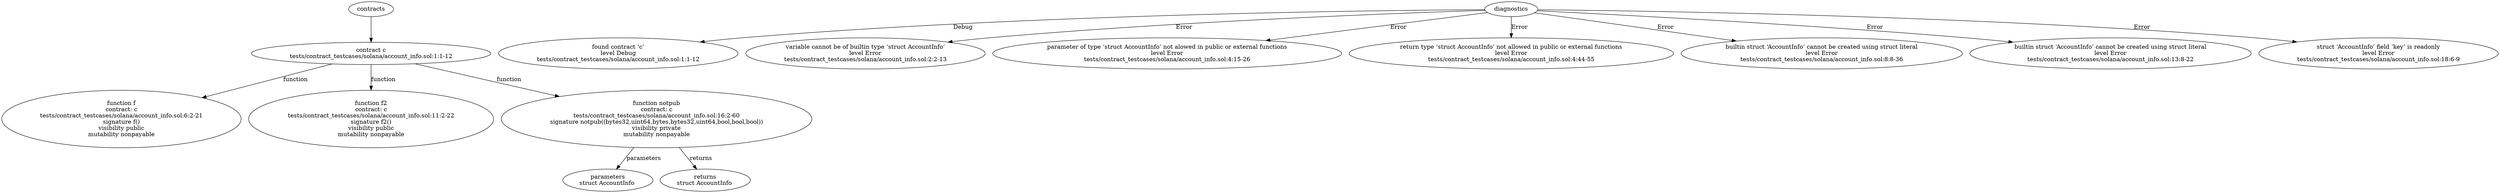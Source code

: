 strict digraph "tests/contract_testcases/solana/account_info.sol" {
	contract [label="contract c\ntests/contract_testcases/solana/account_info.sol:1:1-12"]
	f [label="function f\ncontract: c\ntests/contract_testcases/solana/account_info.sol:6:2-21\nsignature f()\nvisibility public\nmutability nonpayable"]
	f2 [label="function f2\ncontract: c\ntests/contract_testcases/solana/account_info.sol:11:2-22\nsignature f2()\nvisibility public\nmutability nonpayable"]
	notpub [label="function notpub\ncontract: c\ntests/contract_testcases/solana/account_info.sol:16:2-60\nsignature notpub((bytes32,uint64,bytes,bytes32,uint64,bool,bool,bool))\nvisibility private\nmutability nonpayable"]
	parameters [label="parameters\nstruct AccountInfo "]
	returns [label="returns\nstruct AccountInfo "]
	diagnostic [label="found contract ‘c’\nlevel Debug\ntests/contract_testcases/solana/account_info.sol:1:1-12"]
	diagnostic_10 [label="variable cannot be of builtin type ‘struct AccountInfo’\nlevel Error\ntests/contract_testcases/solana/account_info.sol:2:2-13"]
	diagnostic_11 [label="parameter of type ‘struct AccountInfo’ not alowed in public or external functions\nlevel Error\ntests/contract_testcases/solana/account_info.sol:4:15-26"]
	diagnostic_12 [label="return type ‘struct AccountInfo’ not allowed in public or external functions\nlevel Error\ntests/contract_testcases/solana/account_info.sol:4:44-55"]
	diagnostic_13 [label="builtin struct ‘AccountInfo’ cannot be created using struct literal\nlevel Error\ntests/contract_testcases/solana/account_info.sol:8:8-36"]
	diagnostic_14 [label="builtin struct ‘AccountInfo’ cannot be created using struct literal\nlevel Error\ntests/contract_testcases/solana/account_info.sol:13:8-22"]
	diagnostic_15 [label="struct ‘AccountInfo’ field ‘key’ is readonly\nlevel Error\ntests/contract_testcases/solana/account_info.sol:18:6-9"]
	contracts -> contract
	contract -> f [label="function"]
	contract -> f2 [label="function"]
	contract -> notpub [label="function"]
	notpub -> parameters [label="parameters"]
	notpub -> returns [label="returns"]
	diagnostics -> diagnostic [label="Debug"]
	diagnostics -> diagnostic_10 [label="Error"]
	diagnostics -> diagnostic_11 [label="Error"]
	diagnostics -> diagnostic_12 [label="Error"]
	diagnostics -> diagnostic_13 [label="Error"]
	diagnostics -> diagnostic_14 [label="Error"]
	diagnostics -> diagnostic_15 [label="Error"]
}
